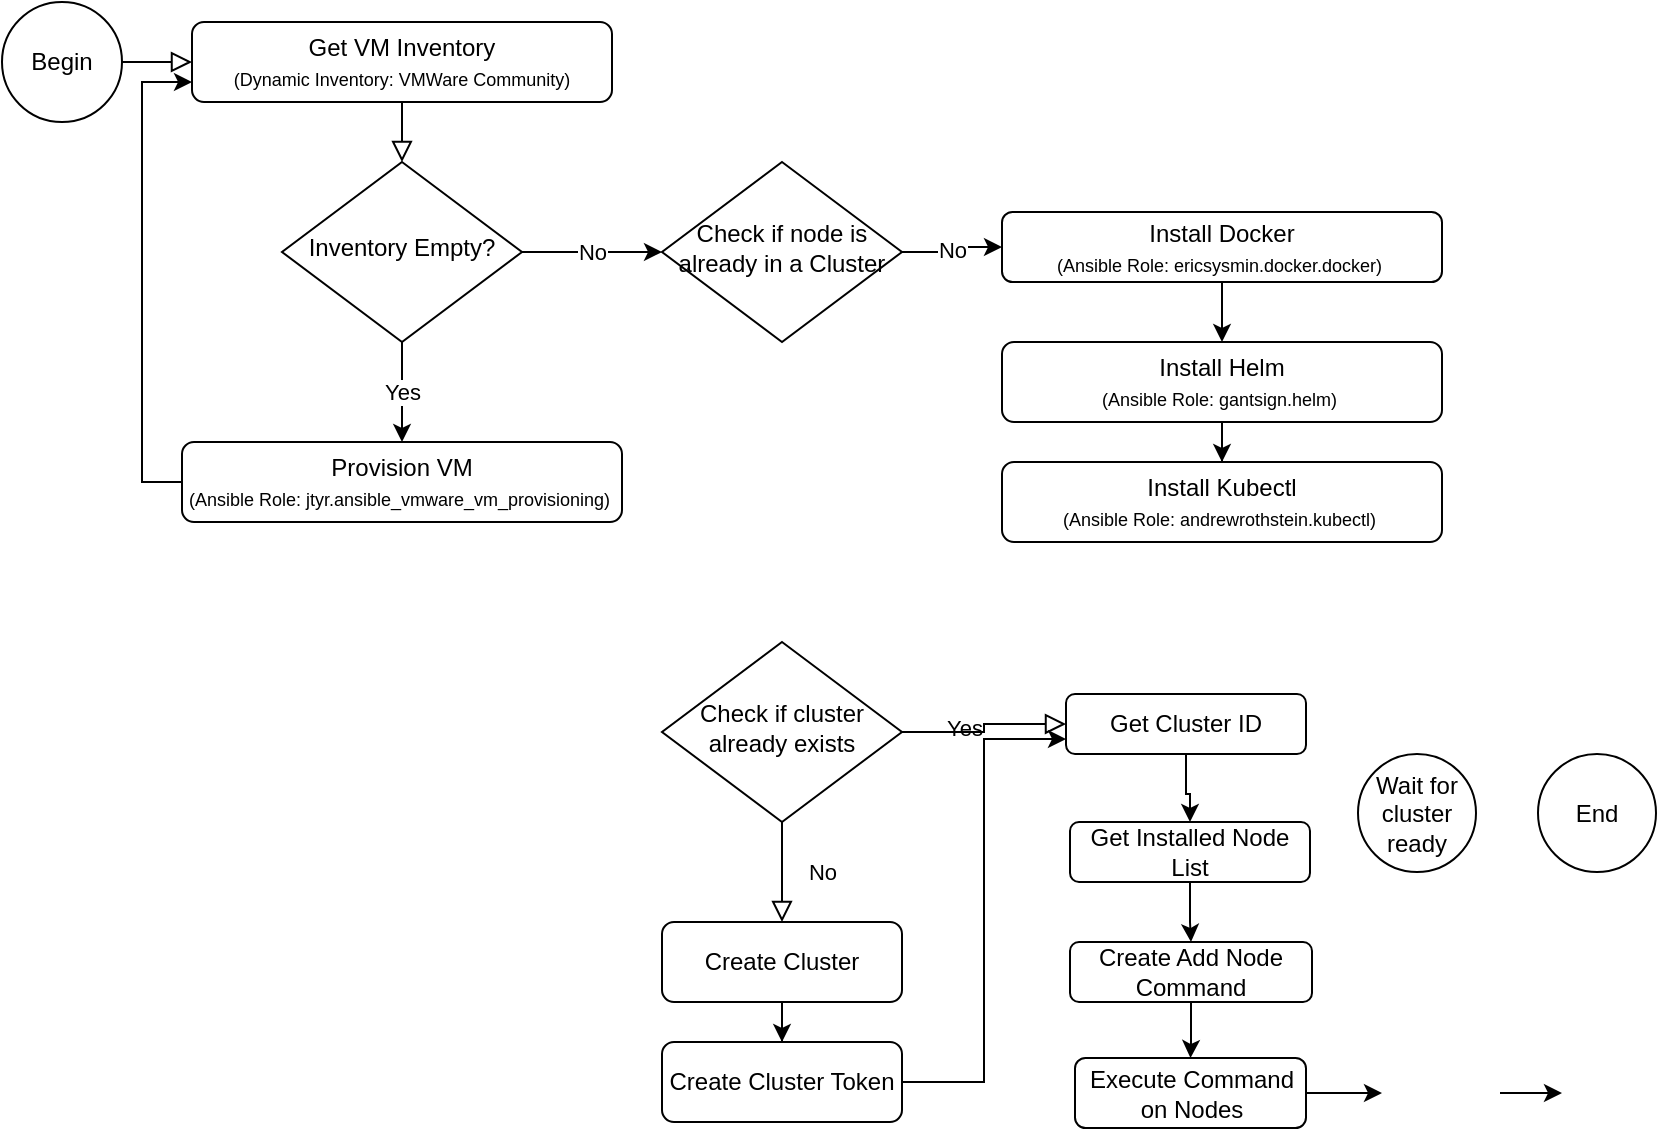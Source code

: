 <mxfile version="13.10.2" type="github"><diagram id="C5RBs43oDa-KdzZeNtuy" name="Page-1"><mxGraphModel dx="798" dy="494" grid="1" gridSize="10" guides="1" tooltips="1" connect="1" arrows="1" fold="1" page="1" pageScale="1" pageWidth="827" pageHeight="1169" math="0" shadow="0"><root><mxCell id="WIyWlLk6GJQsqaUBKTNV-0"/><mxCell id="WIyWlLk6GJQsqaUBKTNV-1" parent="WIyWlLk6GJQsqaUBKTNV-0"/><mxCell id="WIyWlLk6GJQsqaUBKTNV-2" value="" style="rounded=0;html=1;jettySize=auto;orthogonalLoop=1;fontSize=11;endArrow=block;endFill=0;endSize=8;strokeWidth=1;shadow=0;labelBackgroundColor=none;edgeStyle=orthogonalEdgeStyle;" parent="WIyWlLk6GJQsqaUBKTNV-1" source="JwHX2udDNT2M7cvMBdkV-4" target="JwHX2udDNT2M7cvMBdkV-0" edge="1"><mxGeometry relative="1" as="geometry"><mxPoint x="235" y="120" as="sourcePoint"/></mxGeometry></mxCell><mxCell id="WIyWlLk6GJQsqaUBKTNV-4" value="No" style="rounded=0;html=1;jettySize=auto;orthogonalLoop=1;fontSize=11;endArrow=block;endFill=0;endSize=8;strokeWidth=1;shadow=0;labelBackgroundColor=none;edgeStyle=orthogonalEdgeStyle;" parent="WIyWlLk6GJQsqaUBKTNV-1" source="WIyWlLk6GJQsqaUBKTNV-6" target="WIyWlLk6GJQsqaUBKTNV-11" edge="1"><mxGeometry y="20" relative="1" as="geometry"><mxPoint as="offset"/><mxPoint x="390" y="570" as="targetPoint"/></mxGeometry></mxCell><mxCell id="WIyWlLk6GJQsqaUBKTNV-5" value="Yes" style="edgeStyle=orthogonalEdgeStyle;rounded=0;html=1;jettySize=auto;orthogonalLoop=1;fontSize=11;endArrow=block;endFill=0;endSize=8;strokeWidth=1;shadow=0;labelBackgroundColor=none;" parent="WIyWlLk6GJQsqaUBKTNV-1" source="WIyWlLk6GJQsqaUBKTNV-6" target="ro4fjz_k7fc-FlAlumym-7" edge="1"><mxGeometry y="10" relative="1" as="geometry"><mxPoint as="offset"/><mxPoint x="560" y="405" as="targetPoint"/></mxGeometry></mxCell><mxCell id="WIyWlLk6GJQsqaUBKTNV-6" value="Check if cluster already exists" style="rhombus;whiteSpace=wrap;html=1;shadow=0;fontFamily=Helvetica;fontSize=12;align=center;strokeWidth=1;spacing=6;spacingTop=-4;" parent="WIyWlLk6GJQsqaUBKTNV-1" vertex="1"><mxGeometry x="330" y="360" width="120" height="90" as="geometry"/></mxCell><mxCell id="ro4fjz_k7fc-FlAlumym-2" value="" style="edgeStyle=orthogonalEdgeStyle;rounded=0;orthogonalLoop=1;jettySize=auto;html=1;" parent="WIyWlLk6GJQsqaUBKTNV-1" source="WIyWlLk6GJQsqaUBKTNV-11" target="ro4fjz_k7fc-FlAlumym-1" edge="1"><mxGeometry relative="1" as="geometry"/></mxCell><mxCell id="WIyWlLk6GJQsqaUBKTNV-11" value="Create Cluster" style="rounded=1;whiteSpace=wrap;html=1;fontSize=12;glass=0;strokeWidth=1;shadow=0;" parent="WIyWlLk6GJQsqaUBKTNV-1" vertex="1"><mxGeometry x="330" y="500" width="120" height="40" as="geometry"/></mxCell><mxCell id="ro4fjz_k7fc-FlAlumym-0" value="Begin" style="ellipse;whiteSpace=wrap;html=1;aspect=fixed;" parent="WIyWlLk6GJQsqaUBKTNV-1" vertex="1"><mxGeometry y="40" width="60" height="60" as="geometry"/></mxCell><mxCell id="ro4fjz_k7fc-FlAlumym-10" style="edgeStyle=orthogonalEdgeStyle;rounded=0;orthogonalLoop=1;jettySize=auto;html=1;entryX=0;entryY=0.75;entryDx=0;entryDy=0;" parent="WIyWlLk6GJQsqaUBKTNV-1" source="ro4fjz_k7fc-FlAlumym-1" target="ro4fjz_k7fc-FlAlumym-7" edge="1"><mxGeometry relative="1" as="geometry"/></mxCell><mxCell id="ro4fjz_k7fc-FlAlumym-1" value="Create Cluster Token" style="whiteSpace=wrap;html=1;rounded=1;shadow=0;strokeWidth=1;glass=0;" parent="WIyWlLk6GJQsqaUBKTNV-1" vertex="1"><mxGeometry x="330" y="560" width="120" height="40" as="geometry"/></mxCell><mxCell id="ro4fjz_k7fc-FlAlumym-9" style="edgeStyle=orthogonalEdgeStyle;rounded=0;orthogonalLoop=1;jettySize=auto;html=1;entryX=0.5;entryY=0;entryDx=0;entryDy=0;" parent="WIyWlLk6GJQsqaUBKTNV-1" source="ro4fjz_k7fc-FlAlumym-7" target="ro4fjz_k7fc-FlAlumym-8" edge="1"><mxGeometry relative="1" as="geometry"/></mxCell><mxCell id="ro4fjz_k7fc-FlAlumym-7" value="Get Cluster ID" style="whiteSpace=wrap;html=1;rounded=1;shadow=0;strokeWidth=1;glass=0;" parent="WIyWlLk6GJQsqaUBKTNV-1" vertex="1"><mxGeometry x="532" y="386" width="120" height="30" as="geometry"/></mxCell><mxCell id="ro4fjz_k7fc-FlAlumym-12" value="" style="edgeStyle=orthogonalEdgeStyle;rounded=0;orthogonalLoop=1;jettySize=auto;html=1;" parent="WIyWlLk6GJQsqaUBKTNV-1" source="ro4fjz_k7fc-FlAlumym-8" target="ro4fjz_k7fc-FlAlumym-11" edge="1"><mxGeometry relative="1" as="geometry"/></mxCell><mxCell id="ro4fjz_k7fc-FlAlumym-8" value="Get Installed Node List" style="whiteSpace=wrap;html=1;rounded=1;shadow=0;strokeWidth=1;glass=0;" parent="WIyWlLk6GJQsqaUBKTNV-1" vertex="1"><mxGeometry x="534" y="450" width="120" height="30" as="geometry"/></mxCell><mxCell id="ro4fjz_k7fc-FlAlumym-14" value="" style="edgeStyle=orthogonalEdgeStyle;rounded=0;orthogonalLoop=1;jettySize=auto;html=1;" parent="WIyWlLk6GJQsqaUBKTNV-1" source="ro4fjz_k7fc-FlAlumym-11" target="ro4fjz_k7fc-FlAlumym-13" edge="1"><mxGeometry relative="1" as="geometry"/></mxCell><mxCell id="ro4fjz_k7fc-FlAlumym-11" value="Create Add Node Command" style="whiteSpace=wrap;html=1;rounded=1;shadow=0;strokeWidth=1;glass=0;" parent="WIyWlLk6GJQsqaUBKTNV-1" vertex="1"><mxGeometry x="534" y="510" width="121" height="30" as="geometry"/></mxCell><mxCell id="ro4fjz_k7fc-FlAlumym-16" style="edgeStyle=orthogonalEdgeStyle;rounded=0;orthogonalLoop=1;jettySize=auto;html=1;exitX=1;exitY=0.5;exitDx=0;exitDy=0;entryX=0;entryY=0.5;entryDx=0;entryDy=0;" parent="WIyWlLk6GJQsqaUBKTNV-1" source="ro4fjz_k7fc-FlAlumym-13" edge="1"><mxGeometry relative="1" as="geometry"><mxPoint x="690" y="585.5" as="targetPoint"/></mxGeometry></mxCell><mxCell id="ro4fjz_k7fc-FlAlumym-13" value="Execute Command on Nodes" style="whiteSpace=wrap;html=1;rounded=1;shadow=0;strokeWidth=1;glass=0;" parent="WIyWlLk6GJQsqaUBKTNV-1" vertex="1"><mxGeometry x="536.5" y="568" width="115.5" height="35" as="geometry"/></mxCell><mxCell id="ro4fjz_k7fc-FlAlumym-18" value="" style="edgeStyle=orthogonalEdgeStyle;rounded=0;orthogonalLoop=1;jettySize=auto;html=1;" parent="WIyWlLk6GJQsqaUBKTNV-1" edge="1"><mxGeometry relative="1" as="geometry"><mxPoint x="749" y="585.5" as="sourcePoint"/><mxPoint x="780" y="585.5" as="targetPoint"/></mxGeometry></mxCell><mxCell id="ro4fjz_k7fc-FlAlumym-15" value="Wait for cluster ready" style="ellipse;whiteSpace=wrap;html=1;aspect=fixed;" parent="WIyWlLk6GJQsqaUBKTNV-1" vertex="1"><mxGeometry x="678" y="416" width="59" height="59" as="geometry"/></mxCell><mxCell id="ro4fjz_k7fc-FlAlumym-17" value="End" style="ellipse;whiteSpace=wrap;html=1;aspect=fixed;" parent="WIyWlLk6GJQsqaUBKTNV-1" vertex="1"><mxGeometry x="768" y="416" width="59" height="59" as="geometry"/></mxCell><mxCell id="JwHX2udDNT2M7cvMBdkV-2" value="Yes" style="edgeStyle=orthogonalEdgeStyle;rounded=0;orthogonalLoop=1;jettySize=auto;html=1;exitX=0.5;exitY=1;exitDx=0;exitDy=0;entryX=0.5;entryY=0;entryDx=0;entryDy=0;" edge="1" parent="WIyWlLk6GJQsqaUBKTNV-1" source="JwHX2udDNT2M7cvMBdkV-0" target="JwHX2udDNT2M7cvMBdkV-1"><mxGeometry relative="1" as="geometry"><mxPoint x="393" y="115" as="sourcePoint"/></mxGeometry></mxCell><mxCell id="JwHX2udDNT2M7cvMBdkV-8" value="No" style="edgeStyle=orthogonalEdgeStyle;rounded=0;orthogonalLoop=1;jettySize=auto;html=1;exitX=1;exitY=0.5;exitDx=0;exitDy=0;" edge="1" parent="WIyWlLk6GJQsqaUBKTNV-1" source="JwHX2udDNT2M7cvMBdkV-0" target="JwHX2udDNT2M7cvMBdkV-6"><mxGeometry relative="1" as="geometry"/></mxCell><mxCell id="JwHX2udDNT2M7cvMBdkV-0" value="Inventory Empty?" style="rhombus;whiteSpace=wrap;html=1;shadow=0;fontFamily=Helvetica;fontSize=12;align=center;strokeWidth=1;spacing=6;spacingTop=-4;" vertex="1" parent="WIyWlLk6GJQsqaUBKTNV-1"><mxGeometry x="140" y="120" width="120" height="90" as="geometry"/></mxCell><mxCell id="JwHX2udDNT2M7cvMBdkV-7" style="edgeStyle=orthogonalEdgeStyle;rounded=0;orthogonalLoop=1;jettySize=auto;html=1;exitX=0;exitY=0.5;exitDx=0;exitDy=0;entryX=0;entryY=0.75;entryDx=0;entryDy=0;" edge="1" parent="WIyWlLk6GJQsqaUBKTNV-1" source="JwHX2udDNT2M7cvMBdkV-1" target="JwHX2udDNT2M7cvMBdkV-4"><mxGeometry relative="1" as="geometry"/></mxCell><mxCell id="JwHX2udDNT2M7cvMBdkV-1" value="Provision VM &lt;br&gt;&lt;font style=&quot;font-size: 9px&quot;&gt;(Ansible Role:&amp;nbsp;jtyr.ansible_vmware_vm_provisioning)&amp;nbsp;&lt;/font&gt;" style="rounded=1;whiteSpace=wrap;html=1;fontSize=12;glass=0;strokeWidth=1;shadow=0;" vertex="1" parent="WIyWlLk6GJQsqaUBKTNV-1"><mxGeometry x="90" y="260" width="220" height="40" as="geometry"/></mxCell><mxCell id="JwHX2udDNT2M7cvMBdkV-4" value="Get VM Inventory&lt;br&gt;&lt;span style=&quot;font-size: 9px&quot;&gt;(Dynamic Inventory:&amp;nbsp;VMWare Community)&lt;/span&gt;" style="rounded=1;whiteSpace=wrap;html=1;fontSize=12;glass=0;strokeWidth=1;shadow=0;" vertex="1" parent="WIyWlLk6GJQsqaUBKTNV-1"><mxGeometry x="95" y="50" width="210" height="40" as="geometry"/></mxCell><mxCell id="JwHX2udDNT2M7cvMBdkV-5" value="" style="rounded=0;html=1;jettySize=auto;orthogonalLoop=1;fontSize=11;endArrow=block;endFill=0;endSize=8;strokeWidth=1;shadow=0;labelBackgroundColor=none;edgeStyle=orthogonalEdgeStyle;entryX=0;entryY=0.5;entryDx=0;entryDy=0;" edge="1" parent="WIyWlLk6GJQsqaUBKTNV-1" source="ro4fjz_k7fc-FlAlumym-0" target="JwHX2udDNT2M7cvMBdkV-4"><mxGeometry relative="1" as="geometry"><mxPoint x="60" y="70" as="sourcePoint"/><mxPoint x="220" y="70" as="targetPoint"/></mxGeometry></mxCell><mxCell id="JwHX2udDNT2M7cvMBdkV-10" value="No" style="edgeStyle=orthogonalEdgeStyle;rounded=0;orthogonalLoop=1;jettySize=auto;html=1;exitX=1;exitY=0.5;exitDx=0;exitDy=0;fontSize=11;" edge="1" parent="WIyWlLk6GJQsqaUBKTNV-1" source="JwHX2udDNT2M7cvMBdkV-6" target="JwHX2udDNT2M7cvMBdkV-11"><mxGeometry relative="1" as="geometry"><mxPoint x="490" y="165" as="targetPoint"/></mxGeometry></mxCell><mxCell id="JwHX2udDNT2M7cvMBdkV-6" value="Check if node is already in a Cluster" style="rhombus;whiteSpace=wrap;html=1;shadow=0;fontFamily=Helvetica;fontSize=12;align=center;strokeWidth=1;spacing=6;spacingTop=-4;" vertex="1" parent="WIyWlLk6GJQsqaUBKTNV-1"><mxGeometry x="330" y="120" width="120" height="90" as="geometry"/></mxCell><mxCell id="JwHX2udDNT2M7cvMBdkV-13" value="" style="edgeStyle=orthogonalEdgeStyle;rounded=0;orthogonalLoop=1;jettySize=auto;html=1;fontSize=11;" edge="1" parent="WIyWlLk6GJQsqaUBKTNV-1" source="JwHX2udDNT2M7cvMBdkV-11" target="JwHX2udDNT2M7cvMBdkV-12"><mxGeometry relative="1" as="geometry"/></mxCell><mxCell id="JwHX2udDNT2M7cvMBdkV-11" value="Install Docker&lt;br&gt;&lt;font style=&quot;font-size: 9px&quot;&gt;(Ansible Role:&amp;nbsp;ericsysmin.docker.docker)&amp;nbsp;&lt;/font&gt;" style="rounded=1;whiteSpace=wrap;html=1;fontSize=12;glass=0;strokeWidth=1;shadow=0;" vertex="1" parent="WIyWlLk6GJQsqaUBKTNV-1"><mxGeometry x="500" y="145" width="220" height="35" as="geometry"/></mxCell><mxCell id="JwHX2udDNT2M7cvMBdkV-15" value="" style="edgeStyle=orthogonalEdgeStyle;rounded=0;orthogonalLoop=1;jettySize=auto;html=1;fontSize=11;" edge="1" parent="WIyWlLk6GJQsqaUBKTNV-1" source="JwHX2udDNT2M7cvMBdkV-12" target="JwHX2udDNT2M7cvMBdkV-14"><mxGeometry relative="1" as="geometry"/></mxCell><mxCell id="JwHX2udDNT2M7cvMBdkV-12" value="Install Helm&lt;br&gt;&lt;font style=&quot;font-size: 9px&quot;&gt;(Ansible Role:&amp;nbsp;gantsign.helm)&amp;nbsp;&lt;/font&gt;" style="rounded=1;whiteSpace=wrap;html=1;fontSize=12;glass=0;strokeWidth=1;shadow=0;" vertex="1" parent="WIyWlLk6GJQsqaUBKTNV-1"><mxGeometry x="500" y="210" width="220" height="40" as="geometry"/></mxCell><mxCell id="JwHX2udDNT2M7cvMBdkV-14" value="Install Kubectl&lt;br&gt;&lt;font style=&quot;font-size: 9px&quot;&gt;(Ansible Role:&amp;nbsp;andrewrothstein.kubectl)&amp;nbsp;&lt;/font&gt;" style="rounded=1;whiteSpace=wrap;html=1;fontSize=12;glass=0;strokeWidth=1;shadow=0;" vertex="1" parent="WIyWlLk6GJQsqaUBKTNV-1"><mxGeometry x="500" y="270" width="220" height="40" as="geometry"/></mxCell></root></mxGraphModel></diagram></mxfile>